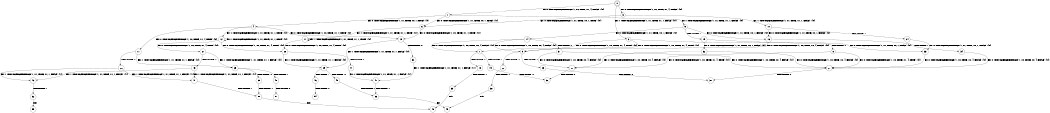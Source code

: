 digraph BCG {
size = "7, 10.5";
center = TRUE;
node [shape = circle];
0 [peripheries = 2];
0 -> 1 [label = "EX !0 !ATOMIC_EXCH_BRANCH (1, +0, TRUE, +1, 4, FALSE) !{0}"];
0 -> 2 [label = "EX !1 !ATOMIC_EXCH_BRANCH (1, +1, TRUE, +1, 1, FALSE) !{0}"];
0 -> 3 [label = "EX !0 !ATOMIC_EXCH_BRANCH (1, +0, TRUE, +1, 4, FALSE) !{0}"];
1 -> 4 [label = "EX !0 !ATOMIC_EXCH_BRANCH (1, +1, TRUE, +0, 1, TRUE) !{0}"];
1 -> 5 [label = "EX !1 !ATOMIC_EXCH_BRANCH (1, +1, TRUE, +1, 1, FALSE) !{0}"];
1 -> 6 [label = "EX !0 !ATOMIC_EXCH_BRANCH (1, +1, TRUE, +0, 1, TRUE) !{0}"];
2 -> 7 [label = "EX !0 !ATOMIC_EXCH_BRANCH (1, +0, TRUE, +1, 4, TRUE) !{0}"];
2 -> 8 [label = "TERMINATE !1"];
2 -> 9 [label = "EX !0 !ATOMIC_EXCH_BRANCH (1, +0, TRUE, +1, 4, TRUE) !{0}"];
3 -> 10 [label = "EX !1 !ATOMIC_EXCH_BRANCH (1, +1, TRUE, +1, 1, FALSE) !{0}"];
3 -> 6 [label = "EX !0 !ATOMIC_EXCH_BRANCH (1, +1, TRUE, +0, 1, TRUE) !{0}"];
4 -> 11 [label = "EX !0 !ATOMIC_EXCH_BRANCH (1, +0, TRUE, +1, 4, TRUE) !{0}"];
4 -> 12 [label = "EX !1 !ATOMIC_EXCH_BRANCH (1, +1, TRUE, +1, 1, TRUE) !{0}"];
4 -> 13 [label = "EX !0 !ATOMIC_EXCH_BRANCH (1, +0, TRUE, +1, 4, TRUE) !{0}"];
5 -> 14 [label = "EX !0 !ATOMIC_EXCH_BRANCH (1, +1, TRUE, +0, 1, FALSE) !{0}"];
5 -> 15 [label = "TERMINATE !1"];
5 -> 16 [label = "EX !0 !ATOMIC_EXCH_BRANCH (1, +1, TRUE, +0, 1, FALSE) !{0}"];
6 -> 17 [label = "EX !1 !ATOMIC_EXCH_BRANCH (1, +1, TRUE, +1, 1, TRUE) !{0}"];
6 -> 13 [label = "EX !0 !ATOMIC_EXCH_BRANCH (1, +0, TRUE, +1, 4, TRUE) !{0}"];
7 -> 18 [label = "TERMINATE !0"];
7 -> 19 [label = "TERMINATE !1"];
8 -> 20 [label = "EX !0 !ATOMIC_EXCH_BRANCH (1, +0, TRUE, +1, 4, TRUE) !{0}"];
8 -> 21 [label = "EX !0 !ATOMIC_EXCH_BRANCH (1, +0, TRUE, +1, 4, TRUE) !{0}"];
9 -> 22 [label = "TERMINATE !0"];
9 -> 23 [label = "TERMINATE !1"];
10 -> 24 [label = "TERMINATE !1"];
10 -> 16 [label = "EX !0 !ATOMIC_EXCH_BRANCH (1, +1, TRUE, +0, 1, FALSE) !{0}"];
11 -> 25 [label = "EX !1 !ATOMIC_EXCH_BRANCH (1, +1, TRUE, +1, 1, FALSE) !{0}"];
11 -> 26 [label = "TERMINATE !0"];
12 -> 27 [label = "EX !0 !ATOMIC_EXCH_BRANCH (1, +0, TRUE, +1, 4, TRUE) !{0}"];
12 -> 12 [label = "EX !1 !ATOMIC_EXCH_BRANCH (1, +1, TRUE, +1, 1, TRUE) !{0}"];
12 -> 28 [label = "EX !0 !ATOMIC_EXCH_BRANCH (1, +0, TRUE, +1, 4, TRUE) !{0}"];
13 -> 29 [label = "EX !1 !ATOMIC_EXCH_BRANCH (1, +1, TRUE, +1, 1, FALSE) !{0}"];
13 -> 30 [label = "TERMINATE !0"];
14 -> 7 [label = "EX !0 !ATOMIC_EXCH_BRANCH (1, +0, TRUE, +0, 4, FALSE) !{0}"];
14 -> 31 [label = "TERMINATE !1"];
14 -> 9 [label = "EX !0 !ATOMIC_EXCH_BRANCH (1, +0, TRUE, +0, 4, FALSE) !{0}"];
15 -> 32 [label = "EX !0 !ATOMIC_EXCH_BRANCH (1, +1, TRUE, +0, 1, FALSE) !{0}"];
15 -> 33 [label = "EX !0 !ATOMIC_EXCH_BRANCH (1, +1, TRUE, +0, 1, FALSE) !{0}"];
16 -> 34 [label = "TERMINATE !1"];
16 -> 9 [label = "EX !0 !ATOMIC_EXCH_BRANCH (1, +0, TRUE, +0, 4, FALSE) !{0}"];
17 -> 17 [label = "EX !1 !ATOMIC_EXCH_BRANCH (1, +1, TRUE, +1, 1, TRUE) !{0}"];
17 -> 28 [label = "EX !0 !ATOMIC_EXCH_BRANCH (1, +0, TRUE, +1, 4, TRUE) !{0}"];
18 -> 35 [label = "TERMINATE !1"];
19 -> 36 [label = "TERMINATE !0"];
20 -> 36 [label = "TERMINATE !0"];
21 -> 37 [label = "TERMINATE !0"];
22 -> 38 [label = "TERMINATE !1"];
23 -> 37 [label = "TERMINATE !0"];
24 -> 33 [label = "EX !0 !ATOMIC_EXCH_BRANCH (1, +1, TRUE, +0, 1, FALSE) !{0}"];
25 -> 39 [label = "TERMINATE !0"];
25 -> 40 [label = "TERMINATE !1"];
26 -> 41 [label = "EX !1 !ATOMIC_EXCH_BRANCH (1, +1, TRUE, +1, 1, FALSE) !{1}"];
26 -> 42 [label = "EX !1 !ATOMIC_EXCH_BRANCH (1, +1, TRUE, +1, 1, FALSE) !{1}"];
27 -> 25 [label = "EX !1 !ATOMIC_EXCH_BRANCH (1, +1, TRUE, +1, 1, FALSE) !{0}"];
27 -> 43 [label = "TERMINATE !0"];
28 -> 29 [label = "EX !1 !ATOMIC_EXCH_BRANCH (1, +1, TRUE, +1, 1, FALSE) !{0}"];
28 -> 44 [label = "TERMINATE !0"];
29 -> 45 [label = "TERMINATE !0"];
29 -> 46 [label = "TERMINATE !1"];
30 -> 47 [label = "EX !1 !ATOMIC_EXCH_BRANCH (1, +1, TRUE, +1, 1, FALSE) !{1}"];
31 -> 20 [label = "EX !0 !ATOMIC_EXCH_BRANCH (1, +0, TRUE, +0, 4, FALSE) !{0}"];
31 -> 21 [label = "EX !0 !ATOMIC_EXCH_BRANCH (1, +0, TRUE, +0, 4, FALSE) !{0}"];
32 -> 20 [label = "EX !0 !ATOMIC_EXCH_BRANCH (1, +0, TRUE, +0, 4, FALSE) !{0}"];
32 -> 21 [label = "EX !0 !ATOMIC_EXCH_BRANCH (1, +0, TRUE, +0, 4, FALSE) !{0}"];
33 -> 21 [label = "EX !0 !ATOMIC_EXCH_BRANCH (1, +0, TRUE, +0, 4, FALSE) !{0}"];
34 -> 21 [label = "EX !0 !ATOMIC_EXCH_BRANCH (1, +0, TRUE, +0, 4, FALSE) !{0}"];
35 -> 48 [label = "exit"];
38 -> 49 [label = "exit"];
39 -> 50 [label = "TERMINATE !1"];
40 -> 51 [label = "TERMINATE !0"];
41 -> 50 [label = "TERMINATE !1"];
42 -> 52 [label = "TERMINATE !1"];
43 -> 41 [label = "EX !1 !ATOMIC_EXCH_BRANCH (1, +1, TRUE, +1, 1, FALSE) !{1}"];
43 -> 42 [label = "EX !1 !ATOMIC_EXCH_BRANCH (1, +1, TRUE, +1, 1, FALSE) !{1}"];
44 -> 47 [label = "EX !1 !ATOMIC_EXCH_BRANCH (1, +1, TRUE, +1, 1, FALSE) !{1}"];
45 -> 53 [label = "TERMINATE !1"];
46 -> 54 [label = "TERMINATE !0"];
47 -> 53 [label = "TERMINATE !1"];
50 -> 48 [label = "exit"];
52 -> 55 [label = "exit"];
53 -> 49 [label = "exit"];
}

